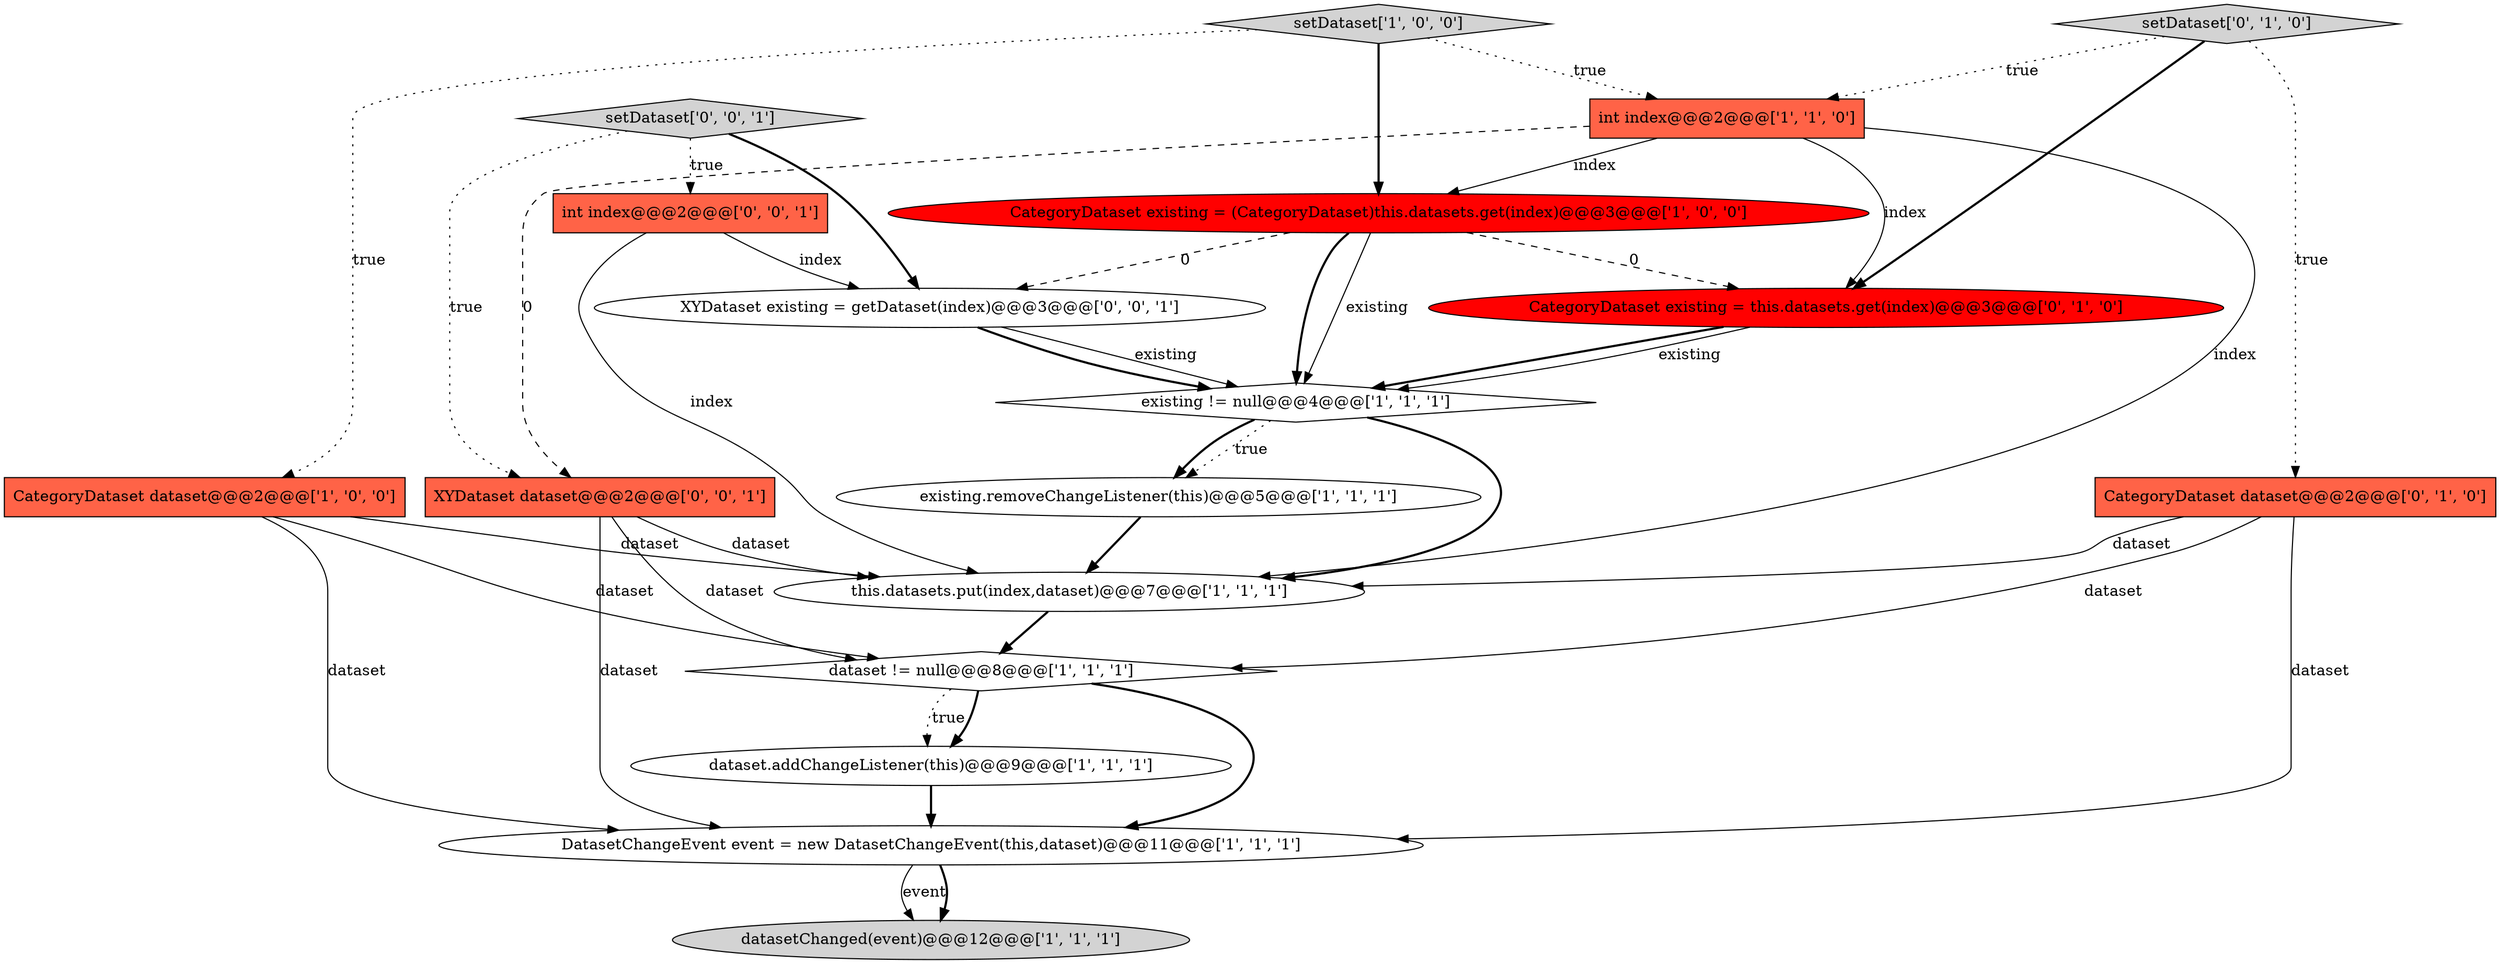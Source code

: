 digraph {
6 [style = filled, label = "dataset.addChangeListener(this)@@@9@@@['1', '1', '1']", fillcolor = white, shape = ellipse image = "AAA0AAABBB1BBB"];
14 [style = filled, label = "int index@@@2@@@['0', '0', '1']", fillcolor = tomato, shape = box image = "AAA0AAABBB3BBB"];
12 [style = filled, label = "CategoryDataset dataset@@@2@@@['0', '1', '0']", fillcolor = tomato, shape = box image = "AAA0AAABBB2BBB"];
17 [style = filled, label = "XYDataset existing = getDataset(index)@@@3@@@['0', '0', '1']", fillcolor = white, shape = ellipse image = "AAA0AAABBB3BBB"];
2 [style = filled, label = "existing.removeChangeListener(this)@@@5@@@['1', '1', '1']", fillcolor = white, shape = ellipse image = "AAA0AAABBB1BBB"];
0 [style = filled, label = "datasetChanged(event)@@@12@@@['1', '1', '1']", fillcolor = lightgray, shape = ellipse image = "AAA0AAABBB1BBB"];
4 [style = filled, label = "setDataset['1', '0', '0']", fillcolor = lightgray, shape = diamond image = "AAA0AAABBB1BBB"];
16 [style = filled, label = "setDataset['0', '0', '1']", fillcolor = lightgray, shape = diamond image = "AAA0AAABBB3BBB"];
10 [style = filled, label = "DatasetChangeEvent event = new DatasetChangeEvent(this,dataset)@@@11@@@['1', '1', '1']", fillcolor = white, shape = ellipse image = "AAA0AAABBB1BBB"];
7 [style = filled, label = "int index@@@2@@@['1', '1', '0']", fillcolor = tomato, shape = box image = "AAA0AAABBB1BBB"];
9 [style = filled, label = "dataset != null@@@8@@@['1', '1', '1']", fillcolor = white, shape = diamond image = "AAA0AAABBB1BBB"];
11 [style = filled, label = "CategoryDataset existing = this.datasets.get(index)@@@3@@@['0', '1', '0']", fillcolor = red, shape = ellipse image = "AAA1AAABBB2BBB"];
1 [style = filled, label = "CategoryDataset dataset@@@2@@@['1', '0', '0']", fillcolor = tomato, shape = box image = "AAA0AAABBB1BBB"];
15 [style = filled, label = "XYDataset dataset@@@2@@@['0', '0', '1']", fillcolor = tomato, shape = box image = "AAA0AAABBB3BBB"];
5 [style = filled, label = "CategoryDataset existing = (CategoryDataset)this.datasets.get(index)@@@3@@@['1', '0', '0']", fillcolor = red, shape = ellipse image = "AAA1AAABBB1BBB"];
13 [style = filled, label = "setDataset['0', '1', '0']", fillcolor = lightgray, shape = diamond image = "AAA0AAABBB2BBB"];
3 [style = filled, label = "this.datasets.put(index,dataset)@@@7@@@['1', '1', '1']", fillcolor = white, shape = ellipse image = "AAA0AAABBB1BBB"];
8 [style = filled, label = "existing != null@@@4@@@['1', '1', '1']", fillcolor = white, shape = diamond image = "AAA0AAABBB1BBB"];
17->8 [style = bold, label=""];
5->8 [style = bold, label=""];
12->9 [style = solid, label="dataset"];
13->12 [style = dotted, label="true"];
4->1 [style = dotted, label="true"];
17->8 [style = solid, label="existing"];
8->2 [style = dotted, label="true"];
2->3 [style = bold, label=""];
8->3 [style = bold, label=""];
12->10 [style = solid, label="dataset"];
7->11 [style = solid, label="index"];
4->7 [style = dotted, label="true"];
10->0 [style = solid, label="event"];
13->7 [style = dotted, label="true"];
16->17 [style = bold, label=""];
9->10 [style = bold, label=""];
9->6 [style = dotted, label="true"];
13->11 [style = bold, label=""];
9->6 [style = bold, label=""];
15->3 [style = solid, label="dataset"];
3->9 [style = bold, label=""];
15->9 [style = solid, label="dataset"];
1->3 [style = solid, label="dataset"];
14->3 [style = solid, label="index"];
5->17 [style = dashed, label="0"];
8->2 [style = bold, label=""];
5->11 [style = dashed, label="0"];
6->10 [style = bold, label=""];
10->0 [style = bold, label=""];
16->14 [style = dotted, label="true"];
5->8 [style = solid, label="existing"];
7->15 [style = dashed, label="0"];
12->3 [style = solid, label="dataset"];
11->8 [style = bold, label=""];
15->10 [style = solid, label="dataset"];
7->3 [style = solid, label="index"];
1->10 [style = solid, label="dataset"];
14->17 [style = solid, label="index"];
4->5 [style = bold, label=""];
7->5 [style = solid, label="index"];
1->9 [style = solid, label="dataset"];
16->15 [style = dotted, label="true"];
11->8 [style = solid, label="existing"];
}
